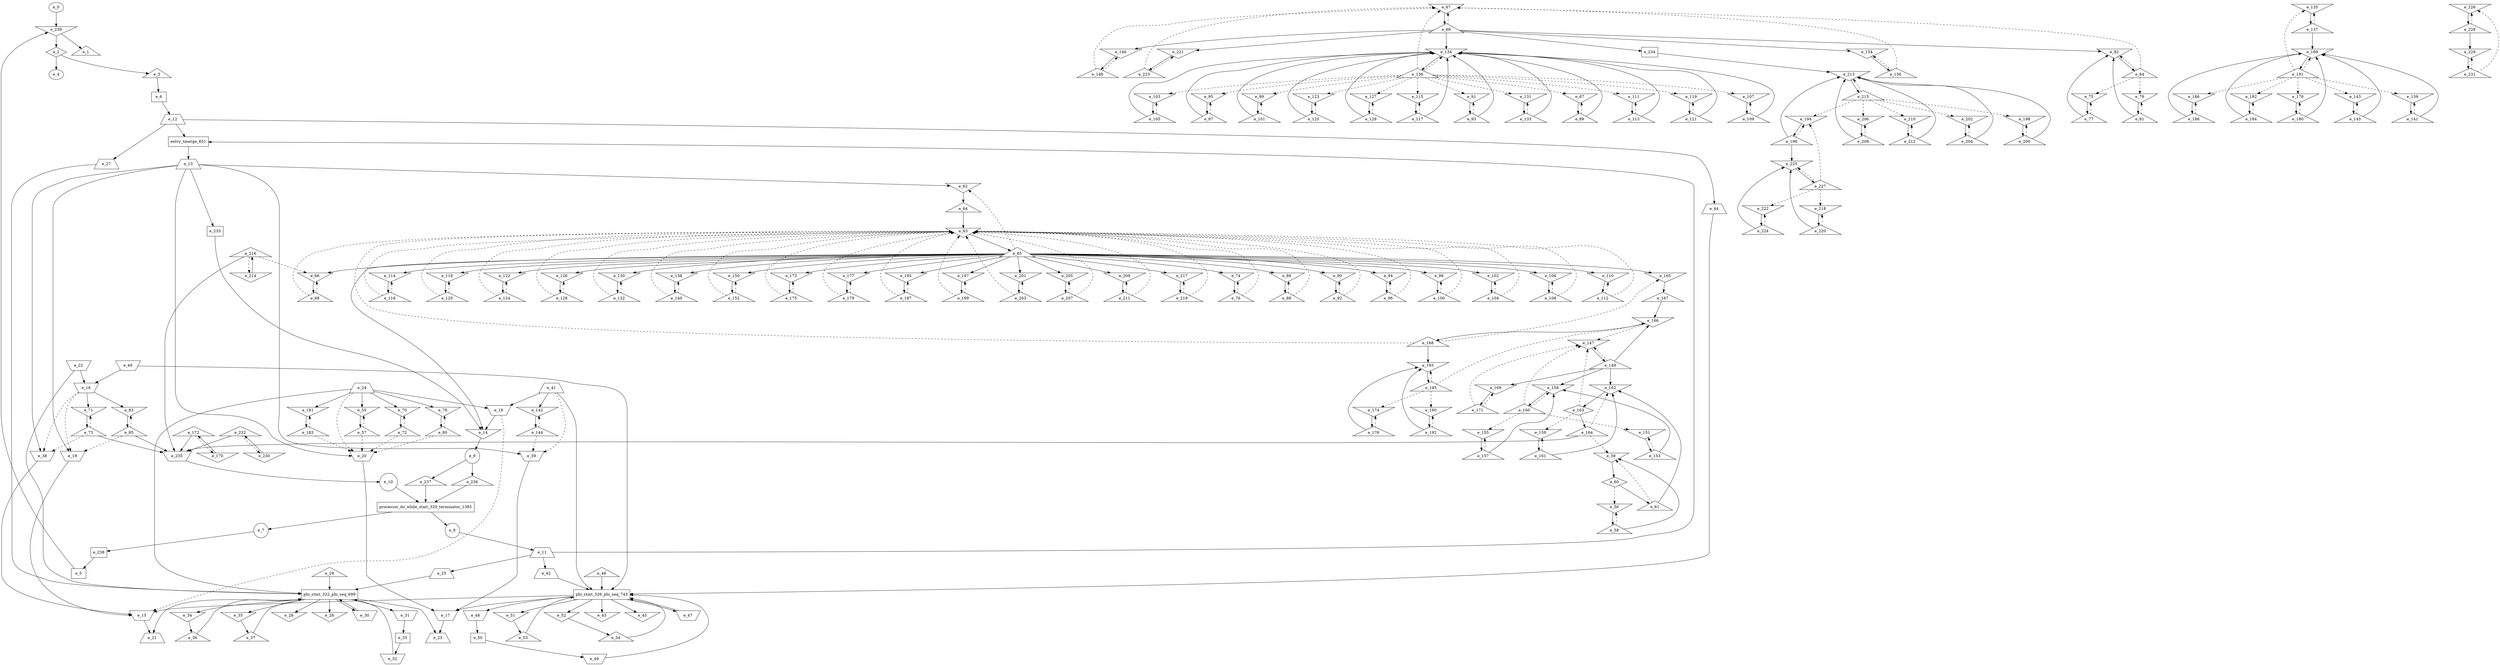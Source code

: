 digraph control_path {
  e_0: entry_node : n ;
  e_1 [shape = triangle];
  e_2 [shape = diamond];
  e_3 [shape = triangle];
  e_4: exit_node : s ;
  e_5 [shape = dot];
  e_6 [shape = dot];
  e_7 [shape = circle];
  e_8 [shape = circle];
  e_9 [shape = circle];
  e_10 [shape = circle];
  e_11 [shape = trapezium];
  e_12 [shape = trapezium];
  e_13 [shape = trapezium];
  e_14 [shape = invtriangle];
  e_15 [shape = invtrapezium];
  e_16 [shape = invtrapezium];
  e_17 [shape = invtrapezium];
  e_18 [shape = invtrapezium];
  e_19 [shape = invtrapezium];
  e_20 [shape = invtrapezium];
  e_21 [shape = trapezium];
  e_22 [shape = invtrapezium];
  e_23 [shape = trapezium];
  e_24 [shape = trapezium];
  e_25 [shape = trapezium];
  e_26 [shape = invtriangle];
  e_27 [shape = trapezium];
  e_28 [shape = invtriangle];
  e_29 [shape = triangle];
  e_30 [shape = invtrapezium];
  e_31 [shape = invtrapezium];
  e_32 [shape = invtrapezium];
  e_33 [shape = dot];
  e_34 [shape = invtriangle];
  e_35 [shape = invtriangle];
  e_36 [shape = triangle];
  e_37 [shape = triangle];
  e_38 [shape = invtrapezium];
  e_39 [shape = invtrapezium];
  e_40 [shape = invtrapezium];
  e_41 [shape = trapezium];
  e_42 [shape = trapezium];
  e_43 [shape = invtriangle];
  e_44 [shape = trapezium];
  e_45 [shape = invtriangle];
  e_46 [shape = triangle];
  e_47 [shape = invtrapezium];
  e_48 [shape = invtrapezium];
  e_49 [shape = invtrapezium];
  e_50 [shape = dot];
  e_51 [shape = invtriangle];
  e_52 [shape = invtriangle];
  e_53 [shape = triangle];
  e_54 [shape = triangle];
  e_55 [shape = invtriangle];
  e_56 [shape = invtriangle];
  e_57 [shape = triangle];
  e_58 [shape = triangle];
  e_59 [shape = invtriangle];
  e_60 [shape = diamond];
  e_61 [shape = triangle];
  e_62 [shape = invtriangle];
  e_63 [shape = invtriangle];
  e_64 [shape = triangle];
  e_65 [shape = triangle];
  e_66 [shape = invtriangle];
  e_67 [shape = invtriangle];
  e_68 [shape = triangle];
  e_69 [shape = triangle];
  e_70 [shape = invtriangle];
  e_71 [shape = invtriangle];
  e_72 [shape = triangle];
  e_73 [shape = triangle];
  e_74 [shape = invtriangle];
  e_75 [shape = invtriangle];
  e_76 [shape = triangle];
  e_77 [shape = triangle];
  e_78 [shape = invtriangle];
  e_79 [shape = invtriangle];
  e_80 [shape = triangle];
  e_81 [shape = triangle];
  e_82 [shape = invtriangle];
  e_83 [shape = invtriangle];
  e_84 [shape = triangle];
  e_85 [shape = triangle];
  e_86 [shape = invtriangle];
  e_87 [shape = invtriangle];
  e_88 [shape = triangle];
  e_89 [shape = triangle];
  e_90 [shape = invtriangle];
  e_91 [shape = invtriangle];
  e_92 [shape = triangle];
  e_93 [shape = triangle];
  e_94 [shape = invtriangle];
  e_95 [shape = invtriangle];
  e_96 [shape = triangle];
  e_97 [shape = triangle];
  e_98 [shape = invtriangle];
  e_99 [shape = invtriangle];
  e_100 [shape = triangle];
  e_101 [shape = triangle];
  e_102 [shape = invtriangle];
  e_103 [shape = invtriangle];
  e_104 [shape = triangle];
  e_105 [shape = triangle];
  e_106 [shape = invtriangle];
  e_107 [shape = invtriangle];
  e_108 [shape = triangle];
  e_109 [shape = triangle];
  e_110 [shape = invtriangle];
  e_111 [shape = invtriangle];
  e_112 [shape = triangle];
  e_113 [shape = triangle];
  e_114 [shape = invtriangle];
  e_115 [shape = invtriangle];
  e_116 [shape = triangle];
  e_117 [shape = triangle];
  e_118 [shape = invtriangle];
  e_119 [shape = invtriangle];
  e_120 [shape = triangle];
  e_121 [shape = triangle];
  e_122 [shape = invtriangle];
  e_123 [shape = invtriangle];
  e_124 [shape = triangle];
  e_125 [shape = triangle];
  e_126 [shape = invtriangle];
  e_127 [shape = invtriangle];
  e_128 [shape = triangle];
  e_129 [shape = triangle];
  e_130 [shape = invtriangle];
  e_131 [shape = invtriangle];
  e_132 [shape = triangle];
  e_133 [shape = triangle];
  e_134 [shape = invtriangle];
  e_135 [shape = invtriangle];
  e_136 [shape = triangle];
  e_137 [shape = triangle];
  e_138 [shape = invtriangle];
  e_139 [shape = invtriangle];
  e_140 [shape = triangle];
  e_141 [shape = triangle];
  e_142 [shape = invtriangle];
  e_143 [shape = invtriangle];
  e_144 [shape = triangle];
  e_145 [shape = triangle];
  e_146 [shape = invtriangle];
  e_147 [shape = invtriangle];
  e_148 [shape = triangle];
  e_149 [shape = triangle];
  e_150 [shape = invtriangle];
  e_151 [shape = invtriangle];
  e_152 [shape = triangle];
  e_153 [shape = triangle];
  e_154 [shape = invtriangle];
  e_155 [shape = invtriangle];
  e_156 [shape = triangle];
  e_157 [shape = triangle];
  e_158 [shape = invtriangle];
  e_159 [shape = invtriangle];
  e_160 [shape = triangle];
  e_161 [shape = triangle];
  e_162 [shape = invtriangle];
  e_163 [shape = diamond];
  e_164 [shape = triangle];
  e_165 [shape = invtriangle];
  e_166 [shape = invtriangle];
  e_167 [shape = triangle];
  e_168 [shape = triangle];
  e_169 [shape = invtriangle];
  e_170 [shape = invtriangle];
  e_171 [shape = triangle];
  e_172 [shape = triangle];
  e_173 [shape = invtriangle];
  e_174 [shape = invtriangle];
  e_175 [shape = triangle];
  e_176 [shape = triangle];
  e_177 [shape = invtriangle];
  e_178 [shape = invtriangle];
  e_179 [shape = triangle];
  e_180 [shape = triangle];
  e_181 [shape = invtriangle];
  e_182 [shape = invtriangle];
  e_183 [shape = triangle];
  e_184 [shape = triangle];
  e_185 [shape = invtriangle];
  e_186 [shape = invtriangle];
  e_187 [shape = triangle];
  e_188 [shape = triangle];
  e_189 [shape = invtriangle];
  e_190 [shape = invtriangle];
  e_191 [shape = triangle];
  e_192 [shape = triangle];
  e_193 [shape = invtriangle];
  e_194 [shape = invtriangle];
  e_195 [shape = triangle];
  e_196 [shape = triangle];
  e_197 [shape = invtriangle];
  e_198 [shape = invtriangle];
  e_199 [shape = triangle];
  e_200 [shape = triangle];
  e_201 [shape = invtriangle];
  e_202 [shape = invtriangle];
  e_203 [shape = triangle];
  e_204 [shape = triangle];
  e_205 [shape = invtriangle];
  e_206 [shape = invtriangle];
  e_207 [shape = triangle];
  e_208 [shape = triangle];
  e_209 [shape = invtriangle];
  e_210 [shape = invtriangle];
  e_211 [shape = triangle];
  e_212 [shape = triangle];
  e_213 [shape = invtriangle];
  e_214 [shape = invtriangle];
  e_215 [shape = triangle];
  e_216 [shape = triangle];
  e_217 [shape = invtriangle];
  e_218 [shape = invtriangle];
  e_219 [shape = triangle];
  e_220 [shape = triangle];
  e_221 [shape = invtriangle];
  e_222 [shape = invtriangle];
  e_223 [shape = triangle];
  e_224 [shape = triangle];
  e_225 [shape = invtriangle];
  e_226 [shape = invtriangle];
  e_227 [shape = triangle];
  e_228 [shape = triangle];
  e_229 [shape = invtriangle];
  e_230 [shape = invtriangle];
  e_231 [shape = triangle];
  e_232 [shape = triangle];
  e_233 [shape = dot];
  e_234 [shape = dot];
  e_235 [shape = invtrapezium];
  e_236 [shape = triangle];
  e_237 [shape = triangle];
  e_238 [shape = dot];
  e_239 [shape = invtriangle];
  e_239 -> e_1;
  e_239 -> e_2;
  e_2 -> e_3;
  e_2 -> e_4;
  e_238 -> e_5;
  e_3 -> e_6;
  e_14 -> e_9;
  e_235 -> e_10;
  e_8 -> e_11;
  e_6 -> e_12;
  e_18 -> e_14;
  e_65 -> e_14;
  e_233 -> e_14;
  e_19 -> e_15;
  e_38 -> e_15;
  e_18 -> e_15[style = dashed];
  e_40 -> e_16;
  e_22 -> e_16;
  e_20 -> e_17;
  e_39 -> e_17;
  e_41 -> e_18;
  e_24 -> e_18;
  e_13 -> e_19;
  e_85 -> e_19[style = dashed];
  e_16 -> e_19[style = dashed];
  e_13 -> e_20;
  e_80 -> e_20[style = dashed];
  e_57 -> e_20[style = dashed];
  e_24 -> e_20[style = dashed];
  e_72 -> e_20[style = dashed];
  e_183 -> e_20[style = dashed];
  e_15 -> e_21;
  e_17 -> e_23;
  e_11 -> e_25;
  e_12 -> e_27;
  e_33 -> e_32;
  e_31 -> e_33;
  e_34 -> e_36;
  e_35 -> e_37;
  e_13 -> e_38;
  e_16 -> e_38[style = dashed];
  e_73 -> e_38[style = dashed];
  e_13 -> e_39;
  e_41 -> e_39[style = dashed];
  e_144 -> e_39[style = dashed];
  e_11 -> e_42;
  e_12 -> e_44;
  e_50 -> e_49;
  e_48 -> e_50;
  e_51 -> e_53;
  e_52 -> e_54;
  e_24 -> e_55;
  e_57 -> e_55[style = dashed];
  e_60 -> e_56[style = dashed];
  e_58 -> e_56[style = dashed];
  e_55 -> e_57;
  e_56 -> e_58;
  e_58 -> e_59;
  e_61 -> e_59[style = dashed];
  e_164 -> e_59[style = dashed];
  e_59 -> e_60;
  e_60 -> e_61;
  e_13 -> e_62;
  e_65 -> e_62[style = dashed];
  e_64 -> e_63;
  e_88 -> e_63[style = dashed];
  e_92 -> e_63[style = dashed];
  e_96 -> e_63[style = dashed];
  e_100 -> e_63[style = dashed];
  e_104 -> e_63[style = dashed];
  e_108 -> e_63[style = dashed];
  e_112 -> e_63[style = dashed];
  e_116 -> e_63[style = dashed];
  e_120 -> e_63[style = dashed];
  e_124 -> e_63[style = dashed];
  e_68 -> e_63[style = dashed];
  e_76 -> e_63[style = dashed];
  e_128 -> e_63[style = dashed];
  e_132 -> e_63[style = dashed];
  e_140 -> e_63[style = dashed];
  e_152 -> e_63[style = dashed];
  e_168 -> e_63[style = dashed];
  e_175 -> e_63[style = dashed];
  e_179 -> e_63[style = dashed];
  e_187 -> e_63[style = dashed];
  e_199 -> e_63[style = dashed];
  e_203 -> e_63[style = dashed];
  e_207 -> e_63[style = dashed];
  e_211 -> e_63[style = dashed];
  e_219 -> e_63[style = dashed];
  e_62 -> e_64;
  e_63 -> e_65;
  e_65 -> e_66;
  e_68 -> e_66[style = dashed];
  e_216 -> e_66[style = dashed];
  e_84 -> e_67[style = dashed];
  e_69 -> e_67[style = dashed];
  e_136 -> e_67[style = dashed];
  e_148 -> e_67[style = dashed];
  e_156 -> e_67[style = dashed];
  e_223 -> e_67[style = dashed];
  e_66 -> e_68;
  e_67 -> e_69;
  e_24 -> e_70;
  e_72 -> e_70[style = dashed];
  e_16 -> e_71;
  e_73 -> e_71[style = dashed];
  e_70 -> e_72;
  e_71 -> e_73;
  e_65 -> e_74;
  e_76 -> e_74[style = dashed];
  e_84 -> e_75[style = dashed];
  e_77 -> e_75[style = dashed];
  e_74 -> e_76;
  e_75 -> e_77;
  e_24 -> e_78;
  e_80 -> e_78[style = dashed];
  e_81 -> e_79[style = dashed];
  e_84 -> e_79[style = dashed];
  e_78 -> e_80;
  e_79 -> e_81;
  e_81 -> e_82;
  e_69 -> e_82;
  e_77 -> e_82;
  e_84 -> e_82[style = dashed];
  e_16 -> e_83;
  e_85 -> e_83[style = dashed];
  e_82 -> e_84;
  e_83 -> e_85;
  e_65 -> e_86;
  e_88 -> e_86[style = dashed];
  e_89 -> e_87[style = dashed];
  e_136 -> e_87[style = dashed];
  e_86 -> e_88;
  e_87 -> e_89;
  e_65 -> e_90;
  e_92 -> e_90[style = dashed];
  e_93 -> e_91[style = dashed];
  e_136 -> e_91[style = dashed];
  e_90 -> e_92;
  e_91 -> e_93;
  e_65 -> e_94;
  e_96 -> e_94[style = dashed];
  e_97 -> e_95[style = dashed];
  e_136 -> e_95[style = dashed];
  e_94 -> e_96;
  e_95 -> e_97;
  e_65 -> e_98;
  e_100 -> e_98[style = dashed];
  e_101 -> e_99[style = dashed];
  e_136 -> e_99[style = dashed];
  e_98 -> e_100;
  e_99 -> e_101;
  e_65 -> e_102;
  e_104 -> e_102[style = dashed];
  e_105 -> e_103[style = dashed];
  e_136 -> e_103[style = dashed];
  e_102 -> e_104;
  e_103 -> e_105;
  e_65 -> e_106;
  e_108 -> e_106[style = dashed];
  e_109 -> e_107[style = dashed];
  e_136 -> e_107[style = dashed];
  e_106 -> e_108;
  e_107 -> e_109;
  e_65 -> e_110;
  e_112 -> e_110[style = dashed];
  e_113 -> e_111[style = dashed];
  e_136 -> e_111[style = dashed];
  e_110 -> e_112;
  e_111 -> e_113;
  e_65 -> e_114;
  e_116 -> e_114[style = dashed];
  e_117 -> e_115[style = dashed];
  e_136 -> e_115[style = dashed];
  e_114 -> e_116;
  e_115 -> e_117;
  e_65 -> e_118;
  e_120 -> e_118[style = dashed];
  e_121 -> e_119[style = dashed];
  e_136 -> e_119[style = dashed];
  e_118 -> e_120;
  e_119 -> e_121;
  e_65 -> e_122;
  e_124 -> e_122[style = dashed];
  e_125 -> e_123[style = dashed];
  e_136 -> e_123[style = dashed];
  e_122 -> e_124;
  e_123 -> e_125;
  e_65 -> e_126;
  e_128 -> e_126[style = dashed];
  e_129 -> e_127[style = dashed];
  e_136 -> e_127[style = dashed];
  e_126 -> e_128;
  e_127 -> e_129;
  e_65 -> e_130;
  e_132 -> e_130[style = dashed];
  e_133 -> e_131[style = dashed];
  e_136 -> e_131[style = dashed];
  e_130 -> e_132;
  e_131 -> e_133;
  e_89 -> e_134;
  e_93 -> e_134;
  e_97 -> e_134;
  e_101 -> e_134;
  e_105 -> e_134;
  e_109 -> e_134;
  e_113 -> e_134;
  e_117 -> e_134;
  e_121 -> e_134;
  e_125 -> e_134;
  e_69 -> e_134;
  e_129 -> e_134;
  e_133 -> e_134;
  e_136 -> e_134[style = dashed];
  e_137 -> e_135[style = dashed];
  e_191 -> e_135[style = dashed];
  e_134 -> e_136;
  e_135 -> e_137;
  e_65 -> e_138;
  e_140 -> e_138[style = dashed];
  e_141 -> e_139[style = dashed];
  e_191 -> e_139[style = dashed];
  e_138 -> e_140;
  e_139 -> e_141;
  e_41 -> e_142;
  e_144 -> e_142[style = dashed];
  e_145 -> e_143[style = dashed];
  e_191 -> e_143[style = dashed];
  e_142 -> e_144;
  e_143 -> e_145;
  e_69 -> e_146;
  e_148 -> e_146[style = dashed];
  e_149 -> e_147[style = dashed];
  e_160 -> e_147[style = dashed];
  e_163 -> e_147[style = dashed];
  e_166 -> e_147[style = dashed];
  e_171 -> e_147[style = dashed];
  e_146 -> e_148;
  e_147 -> e_149;
  e_65 -> e_150;
  e_152 -> e_150[style = dashed];
  e_153 -> e_151[style = dashed];
  e_160 -> e_151[style = dashed];
  e_150 -> e_152;
  e_151 -> e_153;
  e_69 -> e_154;
  e_156 -> e_154[style = dashed];
  e_157 -> e_155[style = dashed];
  e_160 -> e_155[style = dashed];
  e_154 -> e_156;
  e_155 -> e_157;
  e_149 -> e_158;
  e_153 -> e_158;
  e_157 -> e_158;
  e_160 -> e_158[style = dashed];
  e_161 -> e_159[style = dashed];
  e_163 -> e_159[style = dashed];
  e_158 -> e_160;
  e_159 -> e_161;
  e_61 -> e_162;
  e_149 -> e_162;
  e_161 -> e_162;
  e_164 -> e_162[style = dashed];
  e_162 -> e_163;
  e_163 -> e_164;
  e_65 -> e_165;
  e_168 -> e_165[style = dashed];
  e_149 -> e_166;
  e_167 -> e_166;
  e_195 -> e_166[style = dashed];
  e_165 -> e_167;
  e_166 -> e_168;
  e_149 -> e_169;
  e_171 -> e_169[style = dashed];
  e_172 -> e_170[style = dashed];
  e_169 -> e_171;
  e_170 -> e_172;
  e_65 -> e_173;
  e_175 -> e_173[style = dashed];
  e_176 -> e_174[style = dashed];
  e_195 -> e_174[style = dashed];
  e_173 -> e_175;
  e_174 -> e_176;
  e_65 -> e_177;
  e_179 -> e_177[style = dashed];
  e_180 -> e_178[style = dashed];
  e_191 -> e_178[style = dashed];
  e_177 -> e_179;
  e_178 -> e_180;
  e_24 -> e_181;
  e_183 -> e_181[style = dashed];
  e_184 -> e_182[style = dashed];
  e_191 -> e_182[style = dashed];
  e_181 -> e_183;
  e_182 -> e_184;
  e_65 -> e_185;
  e_187 -> e_185[style = dashed];
  e_188 -> e_186[style = dashed];
  e_191 -> e_186[style = dashed];
  e_185 -> e_187;
  e_186 -> e_188;
  e_137 -> e_189;
  e_141 -> e_189;
  e_145 -> e_189;
  e_180 -> e_189;
  e_184 -> e_189;
  e_188 -> e_189;
  e_191 -> e_189[style = dashed];
  e_192 -> e_190[style = dashed];
  e_195 -> e_190[style = dashed];
  e_189 -> e_191;
  e_190 -> e_192;
  e_168 -> e_193;
  e_176 -> e_193;
  e_192 -> e_193;
  e_195 -> e_193[style = dashed];
  e_196 -> e_194[style = dashed];
  e_215 -> e_194[style = dashed];
  e_227 -> e_194[style = dashed];
  e_193 -> e_195;
  e_194 -> e_196;
  e_65 -> e_197;
  e_199 -> e_197[style = dashed];
  e_200 -> e_198[style = dashed];
  e_215 -> e_198[style = dashed];
  e_197 -> e_199;
  e_198 -> e_200;
  e_65 -> e_201;
  e_203 -> e_201[style = dashed];
  e_204 -> e_202[style = dashed];
  e_215 -> e_202[style = dashed];
  e_201 -> e_203;
  e_202 -> e_204;
  e_65 -> e_205;
  e_207 -> e_205[style = dashed];
  e_208 -> e_206[style = dashed];
  e_215 -> e_206[style = dashed];
  e_205 -> e_207;
  e_206 -> e_208;
  e_65 -> e_209;
  e_211 -> e_209[style = dashed];
  e_212 -> e_210[style = dashed];
  e_215 -> e_210[style = dashed];
  e_209 -> e_211;
  e_210 -> e_212;
  e_196 -> e_213;
  e_200 -> e_213;
  e_204 -> e_213;
  e_208 -> e_213;
  e_212 -> e_213;
  e_234 -> e_213;
  e_215 -> e_213[style = dashed];
  e_216 -> e_214[style = dashed];
  e_213 -> e_215;
  e_214 -> e_216;
  e_65 -> e_217;
  e_219 -> e_217[style = dashed];
  e_220 -> e_218[style = dashed];
  e_227 -> e_218[style = dashed];
  e_217 -> e_219;
  e_218 -> e_220;
  e_69 -> e_221;
  e_223 -> e_221[style = dashed];
  e_224 -> e_222[style = dashed];
  e_227 -> e_222[style = dashed];
  e_221 -> e_223;
  e_222 -> e_224;
  e_196 -> e_225;
  e_220 -> e_225;
  e_224 -> e_225;
  e_227 -> e_225[style = dashed];
  e_228 -> e_226[style = dashed];
  e_231 -> e_226[style = dashed];
  e_225 -> e_227;
  e_226 -> e_228;
  e_228 -> e_229;
  e_231 -> e_229[style = dashed];
  e_232 -> e_230[style = dashed];
  e_229 -> e_231;
  e_230 -> e_232;
  e_13 -> e_233;
  e_69 -> e_234;
  e_85 -> e_235;
  e_73 -> e_235;
  e_164 -> e_235;
  e_172 -> e_235;
  e_216 -> e_235;
  e_232 -> e_235;
  e_9 -> e_236;
  e_9 -> e_237;
  e_7 -> e_238;
  e_5 -> e_239;
  e_0 -> e_239;
  processor_do_while_stmt_320_terminator_1385 [shape=rectangle];
e_10 -> processor_do_while_stmt_320_terminator_1385;
e_237 -> processor_do_while_stmt_320_terminator_1385;
e_236 -> processor_do_while_stmt_320_terminator_1385;
processor_do_while_stmt_320_terminator_1385 -> e_8;
processor_do_while_stmt_320_terminator_1385 -> e_7;
  phi_stmt_322_phi_seq_699 [shape=rectangle];
e_27 -> phi_stmt_322_phi_seq_699;
phi_stmt_322_phi_seq_699 -> e_30;
phi_stmt_322_phi_seq_699 -> e_31;
phi_stmt_322_phi_seq_699 -> e_28;
e_30 -> phi_stmt_322_phi_seq_699;
e_32 -> phi_stmt_322_phi_seq_699;
e_25 -> phi_stmt_322_phi_seq_699;
phi_stmt_322_phi_seq_699 -> e_34;
phi_stmt_322_phi_seq_699 -> e_35;
phi_stmt_322_phi_seq_699 -> e_26;
e_36 -> phi_stmt_322_phi_seq_699;
e_37 -> phi_stmt_322_phi_seq_699;
e_22 -> phi_stmt_322_phi_seq_699;
e_24 -> phi_stmt_322_phi_seq_699;
phi_stmt_322_phi_seq_699 -> e_21;
phi_stmt_322_phi_seq_699 -> e_23;
e_29 -> phi_stmt_322_phi_seq_699;
  phi_stmt_326_phi_seq_743 [shape=rectangle];
e_44 -> phi_stmt_326_phi_seq_743;
phi_stmt_326_phi_seq_743 -> e_47;
phi_stmt_326_phi_seq_743 -> e_48;
phi_stmt_326_phi_seq_743 -> e_45;
e_47 -> phi_stmt_326_phi_seq_743;
e_49 -> phi_stmt_326_phi_seq_743;
e_42 -> phi_stmt_326_phi_seq_743;
phi_stmt_326_phi_seq_743 -> e_51;
phi_stmt_326_phi_seq_743 -> e_52;
phi_stmt_326_phi_seq_743 -> e_43;
e_53 -> phi_stmt_326_phi_seq_743;
e_54 -> phi_stmt_326_phi_seq_743;
e_40 -> phi_stmt_326_phi_seq_743;
e_41 -> phi_stmt_326_phi_seq_743;
phi_stmt_326_phi_seq_743 -> e_15;
phi_stmt_326_phi_seq_743 -> e_17;
e_46 -> phi_stmt_326_phi_seq_743;
entry_tmerge_651 [shape = rectangle]; 
e_11 -> entry_tmerge_651;
e_12 -> entry_tmerge_651;
entry_tmerge_651 -> e_13;
}
